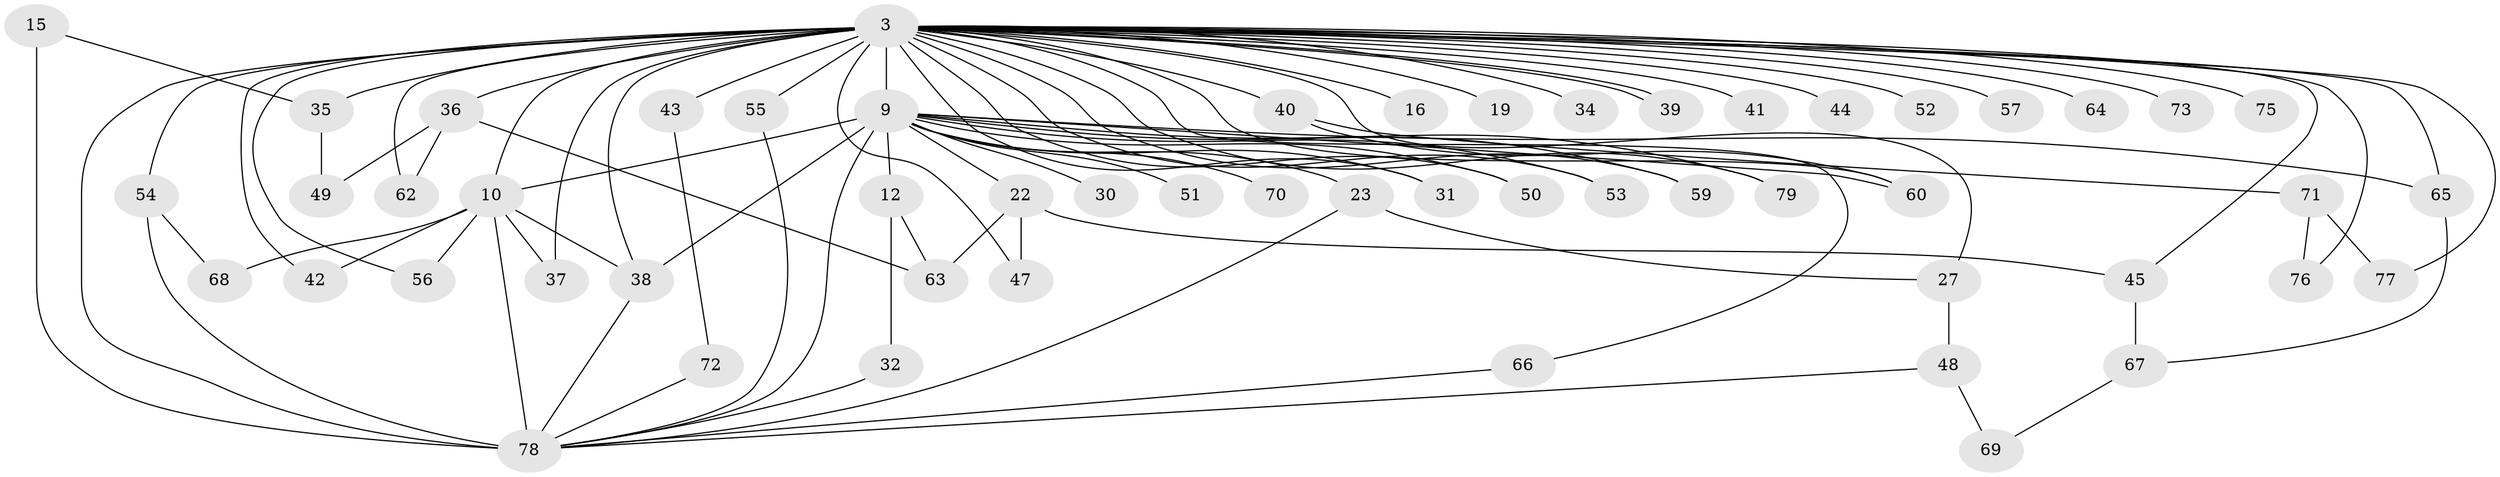 // original degree distribution, {24: 0.012658227848101266, 38: 0.012658227848101266, 22: 0.012658227848101266, 16: 0.012658227848101266, 17: 0.02531645569620253, 13: 0.012658227848101266, 12: 0.012658227848101266, 18: 0.012658227848101266, 11: 0.012658227848101266, 5: 0.02531645569620253, 4: 0.08860759493670886, 3: 0.25316455696202533, 2: 0.5063291139240507}
// Generated by graph-tools (version 1.1) at 2025/49/03/04/25 21:49:29]
// undirected, 55 vertices, 92 edges
graph export_dot {
graph [start="1"]
  node [color=gray90,style=filled];
  3 [super="+1+2"];
  9 [super="+6+5"];
  10 [super="+8"];
  12;
  15;
  16;
  19;
  22;
  23 [super="+13"];
  27;
  30;
  31;
  32;
  34;
  35;
  36 [super="+26"];
  37;
  38 [super="+33+28"];
  39;
  40 [super="+25"];
  41;
  42;
  43;
  44;
  45;
  47;
  48;
  49;
  50;
  51;
  52;
  53;
  54;
  55 [super="+20"];
  56;
  57 [super="+46"];
  59;
  60 [super="+14"];
  62 [super="+29"];
  63 [super="+24"];
  64;
  65;
  66;
  67;
  68;
  69;
  70;
  71;
  72;
  73;
  75;
  76;
  77;
  78 [super="+21+11+74+61"];
  79;
  3 -- 9 [weight=9];
  3 -- 10 [weight=6];
  3 -- 19 [weight=2];
  3 -- 34 [weight=2];
  3 -- 35;
  3 -- 39;
  3 -- 39;
  3 -- 41 [weight=2];
  3 -- 43 [weight=2];
  3 -- 44 [weight=2];
  3 -- 52 [weight=2];
  3 -- 53;
  3 -- 75 [weight=2];
  3 -- 64;
  3 -- 65;
  3 -- 76;
  3 -- 79;
  3 -- 16;
  3 -- 37;
  3 -- 59;
  3 -- 40 [weight=2];
  3 -- 60;
  3 -- 66;
  3 -- 73;
  3 -- 77;
  3 -- 27;
  3 -- 31;
  3 -- 42;
  3 -- 45;
  3 -- 47;
  3 -- 50;
  3 -- 54;
  3 -- 55 [weight=2];
  3 -- 56;
  3 -- 57 [weight=3];
  3 -- 62 [weight=2];
  3 -- 78 [weight=10];
  3 -- 36;
  3 -- 38;
  9 -- 10 [weight=6];
  9 -- 12 [weight=2];
  9 -- 22 [weight=2];
  9 -- 30 [weight=2];
  9 -- 31;
  9 -- 60 [weight=2];
  9 -- 79;
  9 -- 65;
  9 -- 70 [weight=2];
  9 -- 51;
  9 -- 53;
  9 -- 59;
  9 -- 50;
  9 -- 23 [weight=2];
  9 -- 78 [weight=10];
  9 -- 38;
  10 -- 56;
  10 -- 68;
  10 -- 37;
  10 -- 38;
  10 -- 42;
  10 -- 78 [weight=4];
  12 -- 32;
  12 -- 63;
  15 -- 35;
  15 -- 78 [weight=2];
  22 -- 45;
  22 -- 47;
  22 -- 63;
  23 -- 27;
  23 -- 78;
  27 -- 48;
  32 -- 78;
  35 -- 49;
  36 -- 49;
  36 -- 62;
  36 -- 63;
  38 -- 78;
  40 -- 71 [weight=2];
  40 -- 60;
  43 -- 72;
  45 -- 67;
  48 -- 69;
  48 -- 78;
  54 -- 68;
  54 -- 78;
  55 -- 78;
  65 -- 67;
  66 -- 78;
  67 -- 69;
  71 -- 76;
  71 -- 77;
  72 -- 78;
}
